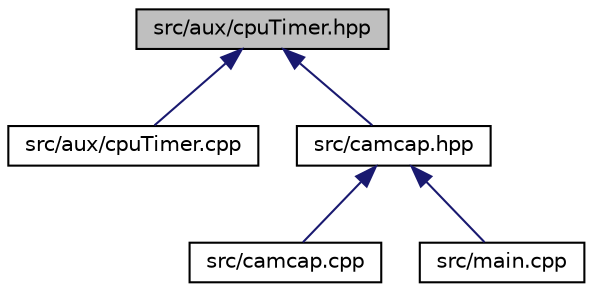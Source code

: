 digraph "src/aux/cpuTimer.hpp"
{
 // INTERACTIVE_SVG=YES
  edge [fontname="Helvetica",fontsize="10",labelfontname="Helvetica",labelfontsize="10"];
  node [fontname="Helvetica",fontsize="10",shape=record];
  Node6 [label="src/aux/cpuTimer.hpp",height=0.2,width=0.4,color="black", fillcolor="grey75", style="filled", fontcolor="black"];
  Node6 -> Node7 [dir="back",color="midnightblue",fontsize="10",style="solid",fontname="Helvetica"];
  Node7 [label="src/aux/cpuTimer.cpp",height=0.2,width=0.4,color="black", fillcolor="white", style="filled",URL="$cpu_timer_8cpp.html"];
  Node6 -> Node8 [dir="back",color="midnightblue",fontsize="10",style="solid",fontname="Helvetica"];
  Node8 [label="src/camcap.hpp",height=0.2,width=0.4,color="black", fillcolor="white", style="filled",URL="$camcap_8hpp.html"];
  Node8 -> Node9 [dir="back",color="midnightblue",fontsize="10",style="solid",fontname="Helvetica"];
  Node9 [label="src/camcap.cpp",height=0.2,width=0.4,color="black", fillcolor="white", style="filled",URL="$camcap_8cpp.html"];
  Node8 -> Node10 [dir="back",color="midnightblue",fontsize="10",style="solid",fontname="Helvetica"];
  Node10 [label="src/main.cpp",height=0.2,width=0.4,color="black", fillcolor="white", style="filled",URL="$main_8cpp.html"];
}
